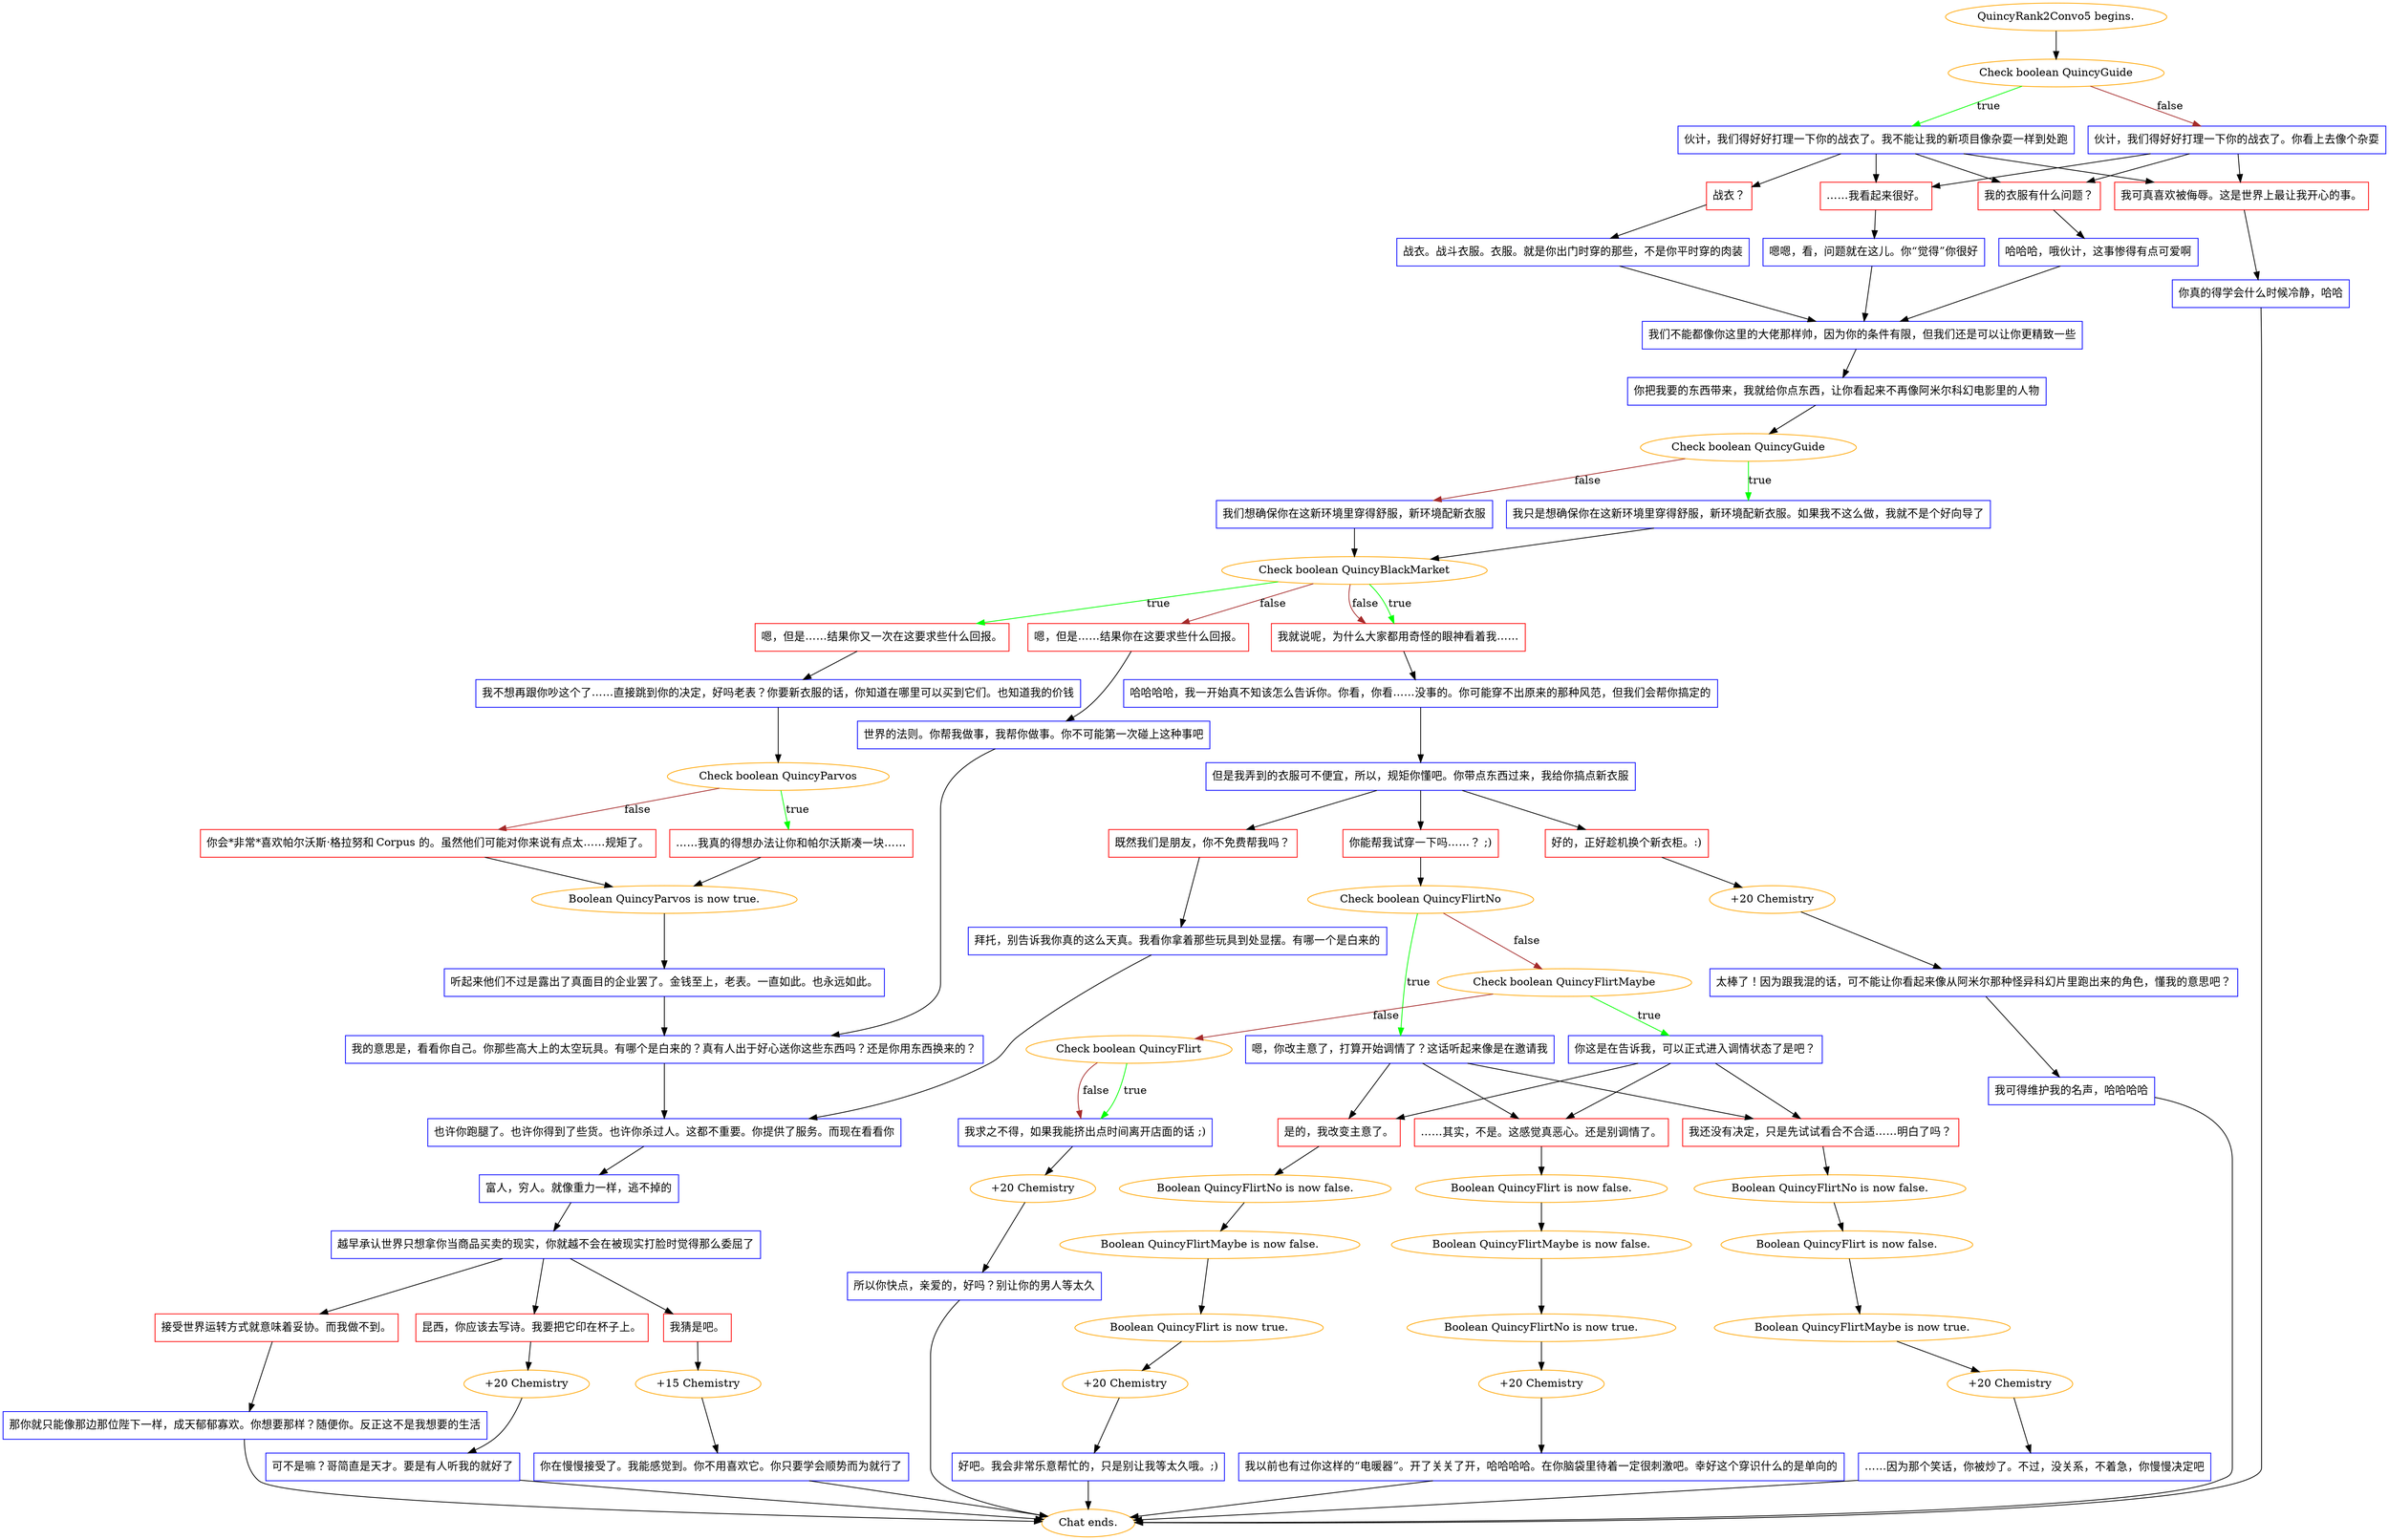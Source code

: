 digraph {
	"QuincyRank2Convo5 begins." [color=orange];
		"QuincyRank2Convo5 begins." -> j1223135592;
	j1223135592 [label="Check boolean QuincyGuide",color=orange];
		j1223135592 -> j2842981375 [label=true,color=green];
		j1223135592 -> j4003849131 [label=false,color=brown];
	j2842981375 [label="伙计，我们得好好打理一下你的战衣了。我不能让我的新项目像杂耍一样到处跑",shape=box,color=blue];
		j2842981375 -> j3817103591;
		j2842981375 -> j1039928625;
		j2842981375 -> j3949567082;
		j2842981375 -> j2766664559;
	j4003849131 [label="伙计，我们得好好打理一下你的战衣了。你看上去像个杂耍",shape=box,color=blue];
		j4003849131 -> j1039928625;
		j4003849131 -> j3949567082;
		j4003849131 -> j2766664559;
	j3817103591 [label="战衣？",shape=box,color=red];
		j3817103591 -> j3032717767;
	j1039928625 [label="我可真喜欢被侮辱。这是世界上最让我开心的事。",shape=box,color=red];
		j1039928625 -> j2385427645;
	j3949567082 [label="……我看起来很好。",shape=box,color=red];
		j3949567082 -> j2251338446;
	j2766664559 [label="我的衣服有什么问题？",shape=box,color=red];
		j2766664559 -> j2730325882;
	j3032717767 [label="战衣。战斗衣服。衣服。就是你出门时穿的那些，不是你平时穿的肉装",shape=box,color=blue];
		j3032717767 -> j367007233;
	j2385427645 [label="你真的得学会什么时候冷静，哈哈",shape=box,color=blue];
		j2385427645 -> "Chat ends.";
	j2251338446 [label="嗯嗯，看，问题就在这儿。你“觉得”你很好",shape=box,color=blue];
		j2251338446 -> j367007233;
	j2730325882 [label="哈哈哈，哦伙计，这事惨得有点可爱啊",shape=box,color=blue];
		j2730325882 -> j367007233;
	j367007233 [label="我们不能都像你这里的大佬那样帅，因为你的条件有限，但我们还是可以让你更精致一些",shape=box,color=blue];
		j367007233 -> j986934173;
	"Chat ends." [color=orange];
	j986934173 [label="你把我要的东西带来，我就给你点东西，让你看起来不再像阿米尔科幻电影里的人物",shape=box,color=blue];
		j986934173 -> j1165337652;
	j1165337652 [label="Check boolean QuincyGuide",color=orange];
		j1165337652 -> j265620822 [label=true,color=green];
		j1165337652 -> j643700654 [label=false,color=brown];
	j265620822 [label="我只是想确保你在这新环境里穿得舒服，新环境配新衣服。如果我不这么做，我就不是个好向导了",shape=box,color=blue];
		j265620822 -> j2393722474;
	j643700654 [label="我们想确保你在这新环境里穿得舒服，新环境配新衣服",shape=box,color=blue];
		j643700654 -> j2393722474;
	j2393722474 [label="Check boolean QuincyBlackMarket",color=orange];
		j2393722474 -> j1091295867 [label=true,color=green];
		j2393722474 -> j3265314314 [label=true,color=green];
		j2393722474 -> j3150819669 [label=false,color=brown];
		j2393722474 -> j3265314314 [label=false,color=brown];
	j1091295867 [label="嗯，但是……结果你又一次在这要求些什么回报。",shape=box,color=red];
		j1091295867 -> j2723690754;
	j3265314314 [label="我就说呢，为什么大家都用奇怪的眼神看着我……",shape=box,color=red];
		j3265314314 -> j3790611162;
	j3150819669 [label="嗯，但是……结果你在这要求些什么回报。",shape=box,color=red];
		j3150819669 -> j3706413074;
	j2723690754 [label="我不想再跟你吵这个了……直接跳到你的决定，好吗老表？你要新衣服的话，你知道在哪里可以买到它们。也知道我的价钱",shape=box,color=blue];
		j2723690754 -> j3006997609;
	j3790611162 [label="哈哈哈哈，我一开始真不知该怎么告诉你。你看，你看……没事的。你可能穿不出原来的那种风范，但我们会帮你搞定的",shape=box,color=blue];
		j3790611162 -> j1285063373;
	j3706413074 [label="世界的法则。你帮我做事，我帮你做事。你不可能第一次碰上这种事吧",shape=box,color=blue];
		j3706413074 -> j1468227963;
	j3006997609 [label="Check boolean QuincyParvos",color=orange];
		j3006997609 -> j4008512509 [label=true,color=green];
		j3006997609 -> j931053128 [label=false,color=brown];
	j1285063373 [label="但是我弄到的衣服可不便宜，所以，规矩你懂吧。你带点东西过来，我给你搞点新衣服",shape=box,color=blue];
		j1285063373 -> j723093784;
		j1285063373 -> j1819550062;
		j1285063373 -> j3570054481;
	j1468227963 [label="我的意思是，看看你自己。你那些高大上的太空玩具。有哪个是白来的？真有人出于好心送你这些东西吗？还是你用东西换来的？",shape=box,color=blue];
		j1468227963 -> j2441734616;
	j4008512509 [label="……我真的得想办法让你和帕尔沃斯凑一块……",shape=box,color=red];
		j4008512509 -> j3067024694;
	j931053128 [label="你会*非常*喜欢帕尔沃斯·格拉努和 Corpus 的。虽然他们可能对你来说有点太……规矩了。",shape=box,color=red];
		j931053128 -> j3067024694;
	j723093784 [label="既然我们是朋友，你不免费帮我吗？",shape=box,color=red];
		j723093784 -> j3769798777;
	j1819550062 [label="好的，正好趁机换个新衣柜。:)",shape=box,color=red];
		j1819550062 -> j1138591771;
	j3570054481 [label="你能帮我试穿一下吗……？ ;)",shape=box,color=red];
		j3570054481 -> j224807043;
	j2441734616 [label="也许你跑腿了。也许你得到了些货。也许你杀过人。这都不重要。你提供了服务。而现在看看你",shape=box,color=blue];
		j2441734616 -> j916615511;
	j3067024694 [label="Boolean QuincyParvos is now true.",color=orange];
		j3067024694 -> j2225760224;
	j3769798777 [label="拜托，别告诉我你真的这么天真。我看你拿着那些玩具到处显摆。有哪一个是白来的",shape=box,color=blue];
		j3769798777 -> j2441734616;
	j1138591771 [label="+20 Chemistry",color=orange];
		j1138591771 -> j873139623;
	j224807043 [label="Check boolean QuincyFlirtNo",color=orange];
		j224807043 -> j1696526041 [label=true,color=green];
		j224807043 -> j3963062601 [label=false,color=brown];
	j916615511 [label="富人，穷人。就像重力一样，逃不掉的",shape=box,color=blue];
		j916615511 -> j4204009085;
	j2225760224 [label="听起来他们不过是露出了真面目的企业罢了。金钱至上，老表。一直如此。也永远如此。",shape=box,color=blue];
		j2225760224 -> j1468227963;
	j873139623 [label="太棒了！因为跟我混的话，可不能让你看起来像从阿米尔那种怪异科幻片里跑出来的角色，懂我的意思吧？",shape=box,color=blue];
		j873139623 -> j3947955233;
	j1696526041 [label="嗯，你改主意了，打算开始调情了？这话听起来像是在邀请我",shape=box,color=blue];
		j1696526041 -> j113476024;
		j1696526041 -> j2084779498;
		j1696526041 -> j696094702;
	j3963062601 [label="Check boolean QuincyFlirtMaybe",color=orange];
		j3963062601 -> j736317936 [label=true,color=green];
		j3963062601 -> j361954694 [label=false,color=brown];
	j4204009085 [label="越早承认世界只想拿你当商品买卖的现实，你就越不会在被现实打脸时觉得那么委屈了",shape=box,color=blue];
		j4204009085 -> j337830592;
		j4204009085 -> j3161973369;
		j4204009085 -> j3833376047;
	j3947955233 [label="我可得维护我的名声，哈哈哈哈",shape=box,color=blue];
		j3947955233 -> "Chat ends.";
	j113476024 [label="是的，我改变主意了。",shape=box,color=red];
		j113476024 -> j957894148;
	j2084779498 [label="……其实，不是。这感觉真恶心。还是别调情了。",shape=box,color=red];
		j2084779498 -> j807182381;
	j696094702 [label="我还没有决定，只是先试试看合不合适……明白了吗？",shape=box,color=red];
		j696094702 -> j3069997699;
	j736317936 [label="你这是在告诉我，可以正式进入调情状态了是吧？",shape=box,color=blue];
		j736317936 -> j113476024;
		j736317936 -> j2084779498;
		j736317936 -> j696094702;
	j361954694 [label="Check boolean QuincyFlirt",color=orange];
		j361954694 -> j2445147621 [label=true,color=green];
		j361954694 -> j2445147621 [label=false,color=brown];
	j337830592 [label="接受世界运转方式就意味着妥协。而我做不到。",shape=box,color=red];
		j337830592 -> j2296358853;
	j3161973369 [label="昆西，你应该去写诗。我要把它印在杯子上。",shape=box,color=red];
		j3161973369 -> j1784001882;
	j3833376047 [label="我猜是吧。",shape=box,color=red];
		j3833376047 -> j417096064;
	j957894148 [label="Boolean QuincyFlirtNo is now false.",color=orange];
		j957894148 -> j1247703457;
	j807182381 [label="Boolean QuincyFlirt is now false.",color=orange];
		j807182381 -> j2715750815;
	j3069997699 [label="Boolean QuincyFlirtNo is now false.",color=orange];
		j3069997699 -> j2784596057;
	j2445147621 [label="我求之不得，如果我能挤出点时间离开店面的话 ;)",shape=box,color=blue];
		j2445147621 -> j427884266;
	j2296358853 [label="那你就只能像那边那位陛下一样，成天郁郁寡欢。你想要那样？随便你。反正这不是我想要的生活",shape=box,color=blue];
		j2296358853 -> "Chat ends.";
	j1784001882 [label="+20 Chemistry",color=orange];
		j1784001882 -> j1009724903;
	j417096064 [label="+15 Chemistry",color=orange];
		j417096064 -> j704300205;
	j1247703457 [label="Boolean QuincyFlirtMaybe is now false.",color=orange];
		j1247703457 -> j2521184078;
	j2715750815 [label="Boolean QuincyFlirtMaybe is now false.",color=orange];
		j2715750815 -> j3857565082;
	j2784596057 [label="Boolean QuincyFlirt is now false.",color=orange];
		j2784596057 -> j1887592238;
	j427884266 [label="+20 Chemistry",color=orange];
		j427884266 -> j2534265038;
	j1009724903 [label="可不是嘛？哥简直是天才。要是有人听我的就好了",shape=box,color=blue];
		j1009724903 -> "Chat ends.";
	j704300205 [label="你在慢慢接受了。我能感觉到。你不用喜欢它。你只要学会顺势而为就行了",shape=box,color=blue];
		j704300205 -> "Chat ends.";
	j2521184078 [label="Boolean QuincyFlirt is now true.",color=orange];
		j2521184078 -> j1362625654;
	j3857565082 [label="Boolean QuincyFlirtNo is now true.",color=orange];
		j3857565082 -> j994917074;
	j1887592238 [label="Boolean QuincyFlirtMaybe is now true.",color=orange];
		j1887592238 -> j4215591845;
	j2534265038 [label="所以你快点，亲爱的，好吗？别让你的男人等太久",shape=box,color=blue];
		j2534265038 -> "Chat ends.";
	j1362625654 [label="+20 Chemistry",color=orange];
		j1362625654 -> j2357337174;
	j994917074 [label="+20 Chemistry",color=orange];
		j994917074 -> j248330729;
	j4215591845 [label="+20 Chemistry",color=orange];
		j4215591845 -> j235608538;
	j2357337174 [label="好吧。我会非常乐意帮忙的，只是别让我等太久哦。;)",shape=box,color=blue];
		j2357337174 -> "Chat ends.";
	j248330729 [label="我以前也有过你这样的“电暖器”。开了关关了开，哈哈哈哈。在你脑袋里待着一定很刺激吧。幸好这个穿识什么的是单向的",shape=box,color=blue];
		j248330729 -> "Chat ends.";
	j235608538 [label="……因为那个笑话，你被炒了。不过，没关系，不着急，你慢慢决定吧",shape=box,color=blue];
		j235608538 -> "Chat ends.";
}